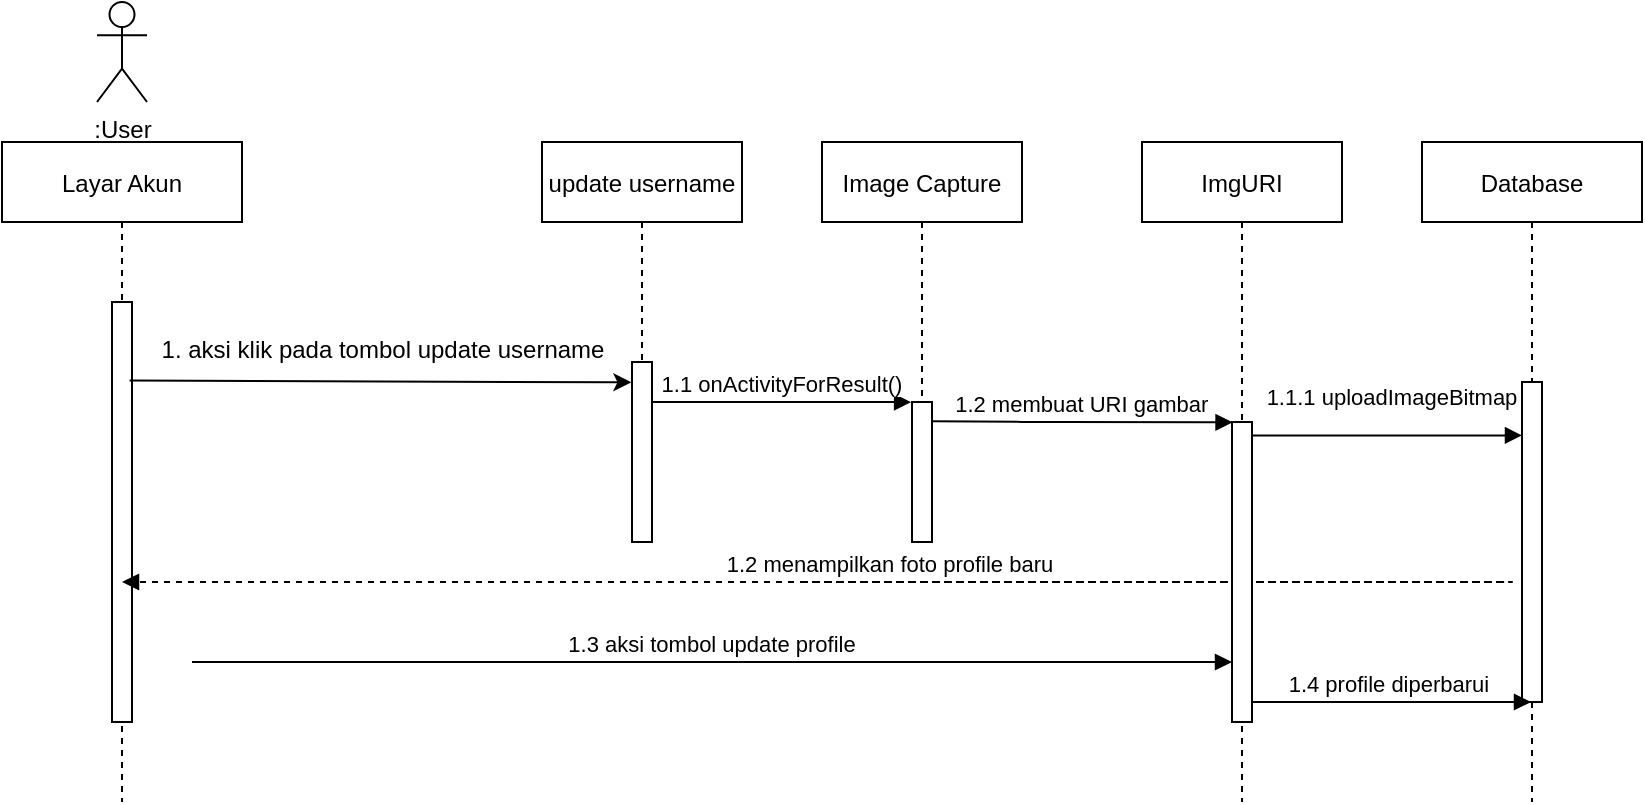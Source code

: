 <mxfile version="18.0.2" type="device"><diagram id="kgpKYQtTHZ0yAKxKKP6v" name="Page-1"><mxGraphModel dx="716" dy="420" grid="1" gridSize="10" guides="1" tooltips="1" connect="1" arrows="1" fold="1" page="1" pageScale="1" pageWidth="1169" pageHeight="1654" math="0" shadow="0"><root><mxCell id="0"/><mxCell id="1" parent="0"/><mxCell id="3nuBFxr9cyL0pnOWT2aG-1" value="Layar Akun" style="shape=umlLifeline;perimeter=lifelinePerimeter;container=1;collapsible=0;recursiveResize=0;rounded=0;shadow=0;strokeWidth=1;" parent="1" vertex="1"><mxGeometry x="40" y="110" width="120" height="330" as="geometry"/></mxCell><mxCell id="3nuBFxr9cyL0pnOWT2aG-2" value="" style="points=[];perimeter=orthogonalPerimeter;rounded=0;shadow=0;strokeWidth=1;" parent="3nuBFxr9cyL0pnOWT2aG-1" vertex="1"><mxGeometry x="55" y="80" width="10" height="210" as="geometry"/></mxCell><mxCell id="3nuBFxr9cyL0pnOWT2aG-5" value="update username" style="shape=umlLifeline;perimeter=lifelinePerimeter;container=1;collapsible=0;recursiveResize=0;rounded=0;shadow=0;strokeWidth=1;" parent="1" vertex="1"><mxGeometry x="310" y="110" width="100" height="200" as="geometry"/></mxCell><mxCell id="3nuBFxr9cyL0pnOWT2aG-6" value="" style="points=[];perimeter=orthogonalPerimeter;rounded=0;shadow=0;strokeWidth=1;" parent="3nuBFxr9cyL0pnOWT2aG-5" vertex="1"><mxGeometry x="45" y="110" width="10" height="90" as="geometry"/></mxCell><mxCell id="3nuBFxr9cyL0pnOWT2aG-8" value="1.1 onActivityForResult()" style="verticalAlign=bottom;endArrow=block;entryX=-0.044;entryY=0.001;shadow=0;strokeWidth=1;entryDx=0;entryDy=0;entryPerimeter=0;" parent="3nuBFxr9cyL0pnOWT2aG-5" target="d-2OW_0orGtFzGrd2AQe-11" edge="1"><mxGeometry relative="1" as="geometry"><mxPoint x="55" y="130" as="sourcePoint"/><mxPoint x="195" y="130.0" as="targetPoint"/><Array as="points"><mxPoint x="130" y="130"/></Array></mxGeometry></mxCell><mxCell id="d-2OW_0orGtFzGrd2AQe-2" value=":User" style="shape=umlActor;verticalLabelPosition=bottom;verticalAlign=top;html=1;outlineConnect=0;" parent="1" vertex="1"><mxGeometry x="87.5" y="40" width="25" height="50" as="geometry"/></mxCell><mxCell id="d-2OW_0orGtFzGrd2AQe-4" value="" style="endArrow=classic;html=1;rounded=0;entryX=-0.031;entryY=0.113;entryDx=0;entryDy=0;entryPerimeter=0;exitX=0.881;exitY=0.187;exitDx=0;exitDy=0;exitPerimeter=0;" parent="1" source="3nuBFxr9cyL0pnOWT2aG-2" target="3nuBFxr9cyL0pnOWT2aG-6" edge="1"><mxGeometry width="50" height="50" relative="1" as="geometry"><mxPoint x="140" y="230" as="sourcePoint"/><mxPoint x="330" y="240" as="targetPoint"/></mxGeometry></mxCell><mxCell id="d-2OW_0orGtFzGrd2AQe-7" value="&lt;span style=&quot;font-weight: normal&quot;&gt;&lt;font style=&quot;font-size: 12px&quot;&gt;1. aksi klik pada tombol update username&lt;/font&gt;&lt;/span&gt;" style="text;strokeColor=none;fillColor=none;html=1;fontSize=24;fontStyle=1;verticalAlign=middle;align=center;" parent="1" vertex="1"><mxGeometry x="180" y="190" width="100" height="40" as="geometry"/></mxCell><mxCell id="d-2OW_0orGtFzGrd2AQe-9" value="1.1.1 uploadImageBitmap" style="verticalAlign=bottom;endArrow=block;shadow=0;strokeWidth=1;entryX=0;entryY=0.167;entryDx=0;entryDy=0;entryPerimeter=0;" parent="1" source="P9FHl31LlWSPJEpWCYR5-6" target="P9FHl31LlWSPJEpWCYR5-2" edge="1"><mxGeometry x="0.07" y="10" relative="1" as="geometry"><mxPoint x="680" y="260" as="sourcePoint"/><mxPoint x="590" y="260" as="targetPoint"/><Array as="points"/><mxPoint as="offset"/></mxGeometry></mxCell><mxCell id="d-2OW_0orGtFzGrd2AQe-10" value="Image Capture" style="shape=umlLifeline;perimeter=lifelinePerimeter;container=1;collapsible=0;recursiveResize=0;rounded=0;shadow=0;strokeWidth=1;" parent="1" vertex="1"><mxGeometry x="450" y="110" width="100" height="200" as="geometry"/></mxCell><mxCell id="d-2OW_0orGtFzGrd2AQe-11" value="" style="points=[];perimeter=orthogonalPerimeter;rounded=0;shadow=0;strokeWidth=1;" parent="d-2OW_0orGtFzGrd2AQe-10" vertex="1"><mxGeometry x="45" y="130" width="10" height="70" as="geometry"/></mxCell><mxCell id="P9FHl31LlWSPJEpWCYR5-1" value="Database" style="shape=umlLifeline;perimeter=lifelinePerimeter;container=1;collapsible=0;recursiveResize=0;rounded=0;shadow=0;strokeWidth=1;" parent="1" vertex="1"><mxGeometry x="750" y="110" width="110" height="330" as="geometry"/></mxCell><mxCell id="P9FHl31LlWSPJEpWCYR5-2" value="" style="points=[];perimeter=orthogonalPerimeter;rounded=0;shadow=0;strokeWidth=1;" parent="P9FHl31LlWSPJEpWCYR5-1" vertex="1"><mxGeometry x="50" y="120" width="10" height="160" as="geometry"/></mxCell><mxCell id="P9FHl31LlWSPJEpWCYR5-4" value="1.2 menampilkan foto profile baru" style="verticalAlign=bottom;endArrow=block;shadow=0;strokeWidth=1;dashed=1;" parent="1" target="3nuBFxr9cyL0pnOWT2aG-1" edge="1"><mxGeometry x="0.275" relative="1" as="geometry"><mxPoint x="440" y="330" as="sourcePoint"/><mxPoint x="594.56" y="330.07" as="targetPoint"/><Array as="points"><mxPoint x="800" y="330"/></Array><mxPoint as="offset"/></mxGeometry></mxCell><mxCell id="P9FHl31LlWSPJEpWCYR5-5" value="1.3 aksi tombol update profile" style="verticalAlign=bottom;endArrow=block;shadow=0;strokeWidth=1;" parent="1" target="P9FHl31LlWSPJEpWCYR5-7" edge="1"><mxGeometry relative="1" as="geometry"><mxPoint x="135" y="370" as="sourcePoint"/><mxPoint x="289.56" y="370.07" as="targetPoint"/><Array as="points"><mxPoint x="210" y="370"/></Array></mxGeometry></mxCell><mxCell id="P9FHl31LlWSPJEpWCYR5-6" value="ImgURI" style="shape=umlLifeline;perimeter=lifelinePerimeter;container=1;collapsible=0;recursiveResize=0;rounded=0;shadow=0;strokeWidth=1;" parent="1" vertex="1"><mxGeometry x="610" y="110" width="100" height="330" as="geometry"/></mxCell><mxCell id="P9FHl31LlWSPJEpWCYR5-7" value="" style="points=[];perimeter=orthogonalPerimeter;rounded=0;shadow=0;strokeWidth=1;" parent="P9FHl31LlWSPJEpWCYR5-6" vertex="1"><mxGeometry x="45" y="140" width="10" height="150" as="geometry"/></mxCell><mxCell id="P9FHl31LlWSPJEpWCYR5-8" value="1.2 membuat URI gambar" style="verticalAlign=bottom;endArrow=block;shadow=0;strokeWidth=1;entryX=0.028;entryY=0.001;entryDx=0;entryDy=0;entryPerimeter=0;exitX=0.985;exitY=0.138;exitDx=0;exitDy=0;exitPerimeter=0;" parent="1" target="P9FHl31LlWSPJEpWCYR5-7" edge="1" source="d-2OW_0orGtFzGrd2AQe-11"><mxGeometry relative="1" as="geometry"><mxPoint x="510" y="250" as="sourcePoint"/><mxPoint x="620" y="250" as="targetPoint"/><Array as="points"><mxPoint x="560" y="250"/></Array></mxGeometry></mxCell><mxCell id="P9FHl31LlWSPJEpWCYR5-9" value="1.4 profile diperbarui " style="verticalAlign=bottom;endArrow=block;shadow=0;strokeWidth=1;" parent="1" source="P9FHl31LlWSPJEpWCYR5-7" edge="1"><mxGeometry relative="1" as="geometry"><mxPoint x="500" y="440" as="sourcePoint"/><mxPoint x="804.5" y="390" as="targetPoint"/><Array as="points"><mxPoint x="710" y="390"/></Array></mxGeometry></mxCell></root></mxGraphModel></diagram></mxfile>